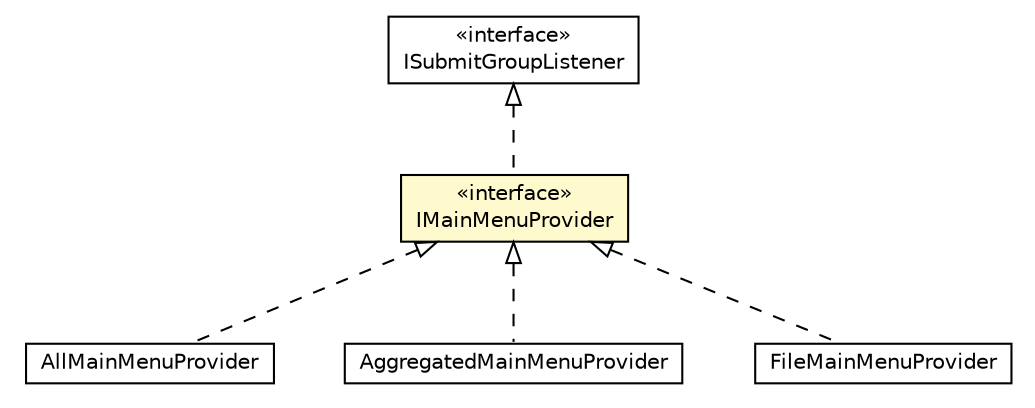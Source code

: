#!/usr/local/bin/dot
#
# Class diagram 
# Generated by UMLGraph version R5_6-24-gf6e263 (http://www.umlgraph.org/)
#

digraph G {
	edge [fontname="Helvetica",fontsize=10,labelfontname="Helvetica",labelfontsize=10];
	node [fontname="Helvetica",fontsize=10,shape=plaintext];
	nodesep=0.25;
	ranksep=0.5;
	// org.universAAL.ui.dm.userInteraction.mainMenu.AllMainMenuProvider
	c4579504 [label=<<table title="org.universAAL.ui.dm.userInteraction.mainMenu.AllMainMenuProvider" border="0" cellborder="1" cellspacing="0" cellpadding="2" port="p" href="../userInteraction/mainMenu/AllMainMenuProvider.html">
		<tr><td><table border="0" cellspacing="0" cellpadding="1">
<tr><td align="center" balign="center"> AllMainMenuProvider </td></tr>
		</table></td></tr>
		</table>>, URL="../userInteraction/mainMenu/AllMainMenuProvider.html", fontname="Helvetica", fontcolor="black", fontsize=10.0];
	// org.universAAL.ui.dm.userInteraction.mainMenu.AggregatedMainMenuProvider
	c4579507 [label=<<table title="org.universAAL.ui.dm.userInteraction.mainMenu.AggregatedMainMenuProvider" border="0" cellborder="1" cellspacing="0" cellpadding="2" port="p" href="../userInteraction/mainMenu/AggregatedMainMenuProvider.html">
		<tr><td><table border="0" cellspacing="0" cellpadding="1">
<tr><td align="center" balign="center"> AggregatedMainMenuProvider </td></tr>
		</table></td></tr>
		</table>>, URL="../userInteraction/mainMenu/AggregatedMainMenuProvider.html", fontname="Helvetica", fontcolor="black", fontsize=10.0];
	// org.universAAL.ui.dm.userInteraction.mainMenu.file.FileMainMenuProvider
	c4579512 [label=<<table title="org.universAAL.ui.dm.userInteraction.mainMenu.file.FileMainMenuProvider" border="0" cellborder="1" cellspacing="0" cellpadding="2" port="p" href="../userInteraction/mainMenu/file/FileMainMenuProvider.html">
		<tr><td><table border="0" cellspacing="0" cellpadding="1">
<tr><td align="center" balign="center"> FileMainMenuProvider </td></tr>
		</table></td></tr>
		</table>>, URL="../userInteraction/mainMenu/file/FileMainMenuProvider.html", fontname="Helvetica", fontcolor="black", fontsize=10.0];
	// org.universAAL.ui.dm.interfaces.ISubmitGroupListener
	c4579521 [label=<<table title="org.universAAL.ui.dm.interfaces.ISubmitGroupListener" border="0" cellborder="1" cellspacing="0" cellpadding="2" port="p" href="./ISubmitGroupListener.html">
		<tr><td><table border="0" cellspacing="0" cellpadding="1">
<tr><td align="center" balign="center"> &#171;interface&#187; </td></tr>
<tr><td align="center" balign="center"> ISubmitGroupListener </td></tr>
		</table></td></tr>
		</table>>, URL="./ISubmitGroupListener.html", fontname="Helvetica", fontcolor="black", fontsize=10.0];
	// org.universAAL.ui.dm.interfaces.IMainMenuProvider
	c4579527 [label=<<table title="org.universAAL.ui.dm.interfaces.IMainMenuProvider" border="0" cellborder="1" cellspacing="0" cellpadding="2" port="p" bgcolor="lemonChiffon" href="./IMainMenuProvider.html">
		<tr><td><table border="0" cellspacing="0" cellpadding="1">
<tr><td align="center" balign="center"> &#171;interface&#187; </td></tr>
<tr><td align="center" balign="center"> IMainMenuProvider </td></tr>
		</table></td></tr>
		</table>>, URL="./IMainMenuProvider.html", fontname="Helvetica", fontcolor="black", fontsize=10.0];
	//org.universAAL.ui.dm.userInteraction.mainMenu.AllMainMenuProvider implements org.universAAL.ui.dm.interfaces.IMainMenuProvider
	c4579527:p -> c4579504:p [dir=back,arrowtail=empty,style=dashed];
	//org.universAAL.ui.dm.userInteraction.mainMenu.AggregatedMainMenuProvider implements org.universAAL.ui.dm.interfaces.IMainMenuProvider
	c4579527:p -> c4579507:p [dir=back,arrowtail=empty,style=dashed];
	//org.universAAL.ui.dm.userInteraction.mainMenu.file.FileMainMenuProvider implements org.universAAL.ui.dm.interfaces.IMainMenuProvider
	c4579527:p -> c4579512:p [dir=back,arrowtail=empty,style=dashed];
	//org.universAAL.ui.dm.interfaces.IMainMenuProvider implements org.universAAL.ui.dm.interfaces.ISubmitGroupListener
	c4579521:p -> c4579527:p [dir=back,arrowtail=empty,style=dashed];
}


